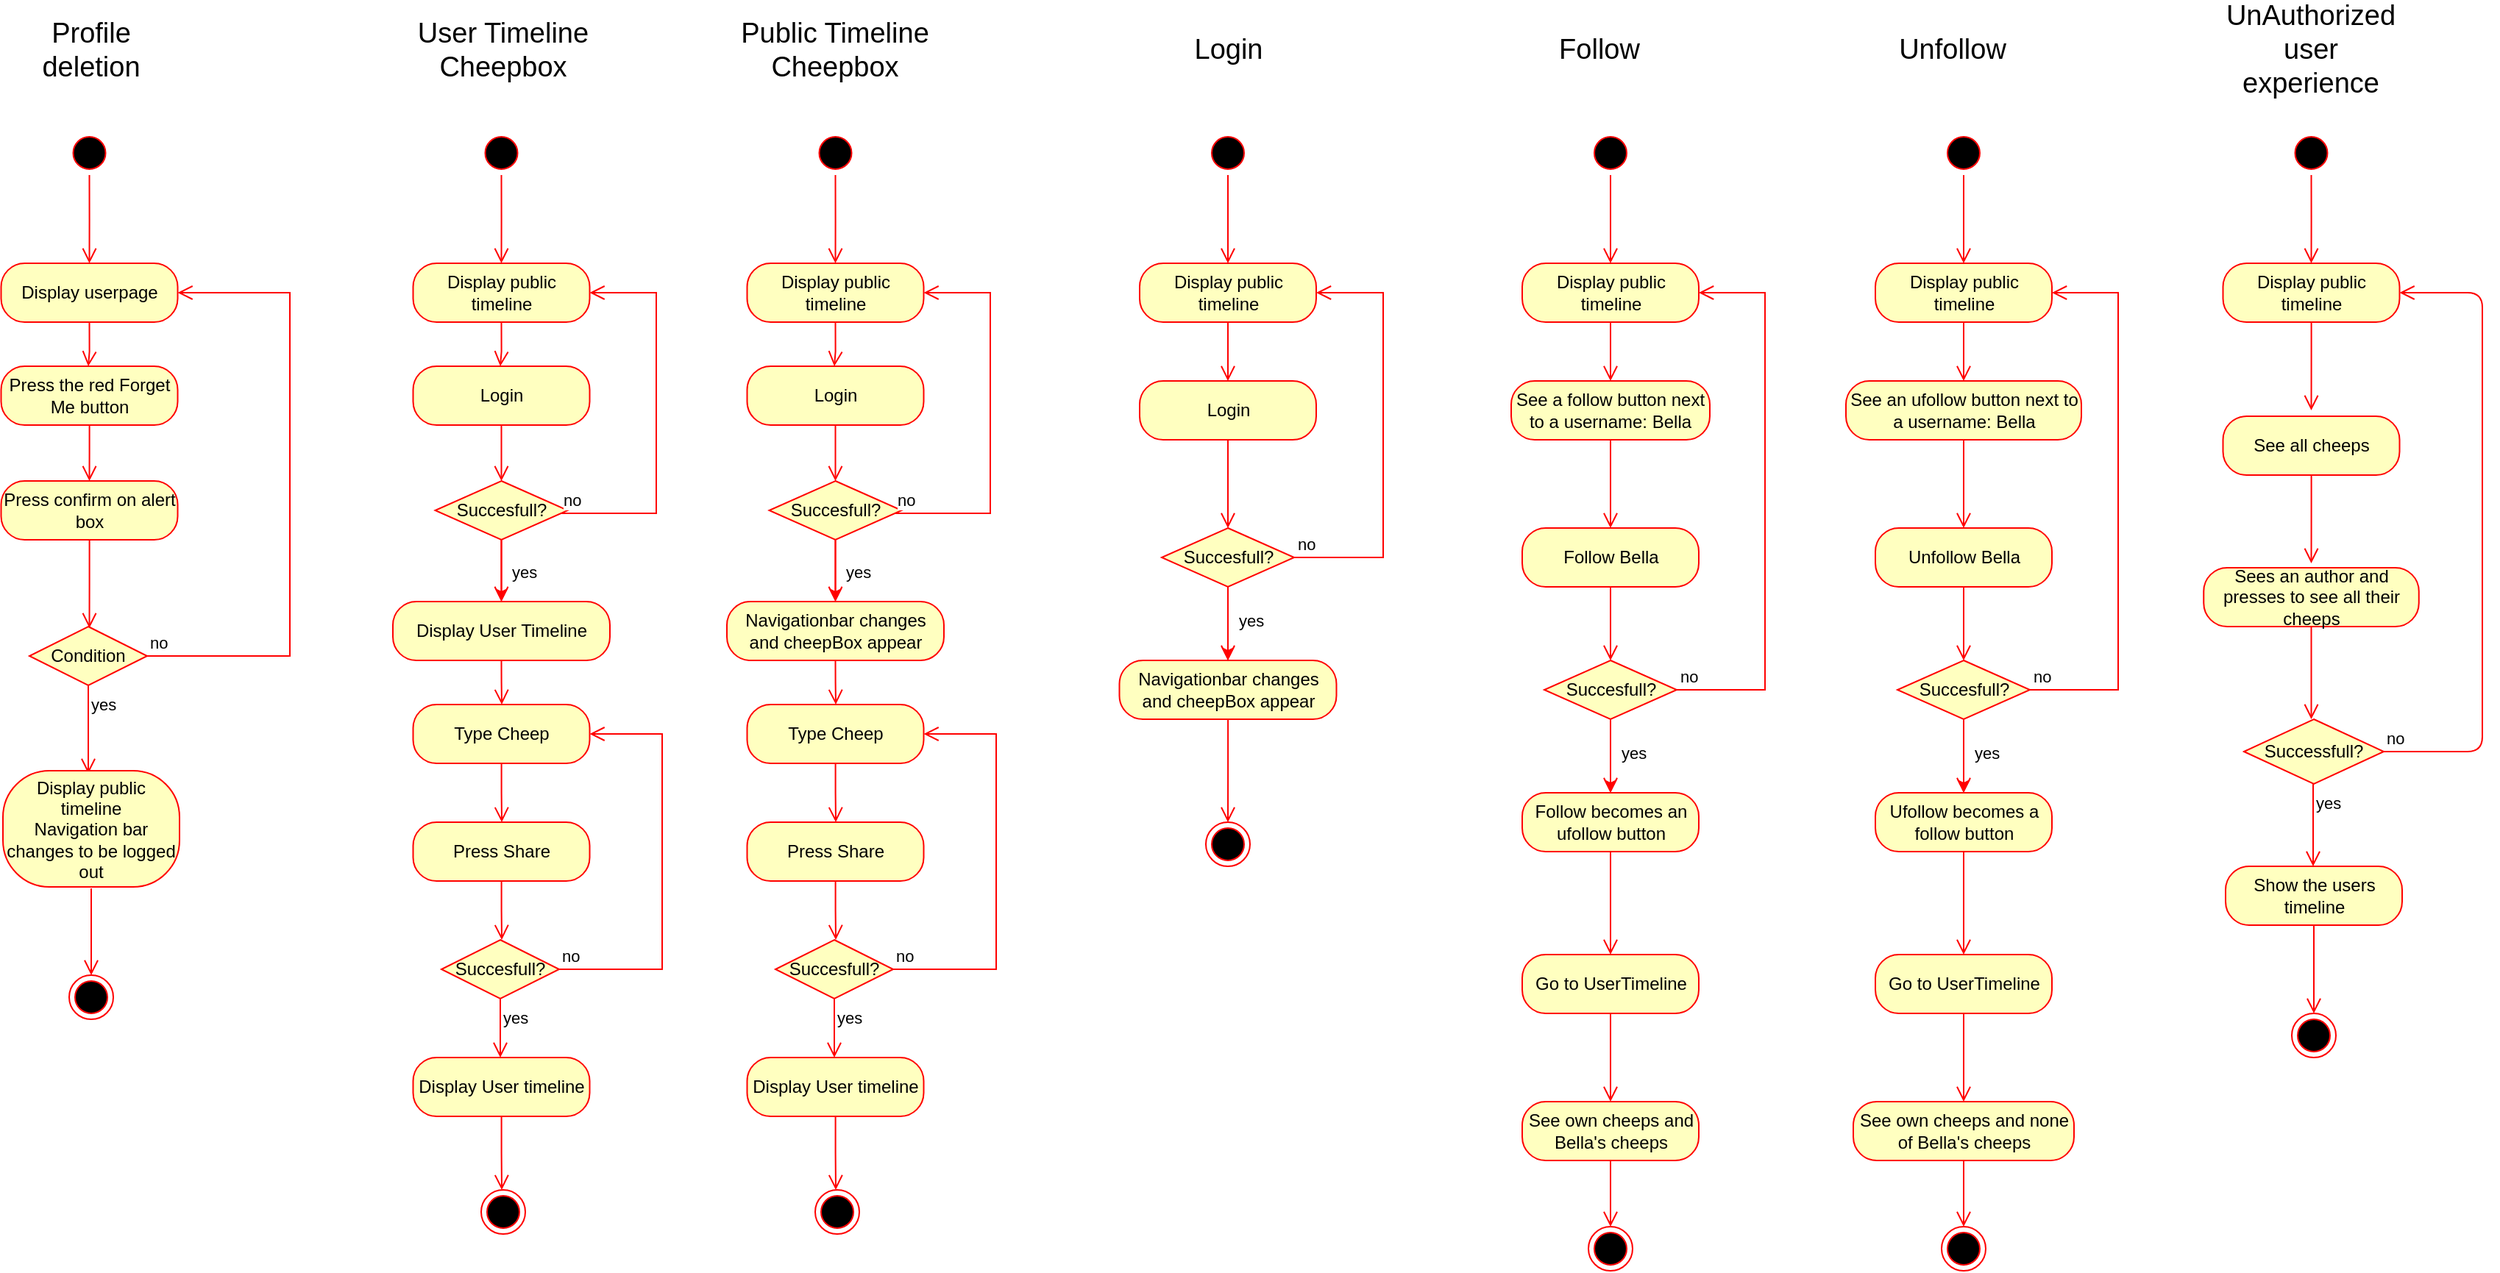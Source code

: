 <mxfile>
    <diagram id="T1P9fpR9Zt5OswFBoEtl" name="Page-1">
        <mxGraphModel dx="2289" dy="408" grid="1" gridSize="10" guides="1" tooltips="1" connect="1" arrows="1" fold="1" page="1" pageScale="1" pageWidth="850" pageHeight="1100" math="0" shadow="0">
            <root>
                <mxCell id="0"/>
                <mxCell id="1" parent="0"/>
                <mxCell id="2" value="" style="ellipse;html=1;shape=startState;fillColor=#000000;strokeColor=#ff0000;" parent="1" vertex="1">
                    <mxGeometry x="-87.5" y="396" width="30" height="30" as="geometry"/>
                </mxCell>
                <mxCell id="3" value="" style="edgeStyle=orthogonalEdgeStyle;html=1;verticalAlign=bottom;endArrow=open;endSize=8;strokeColor=#ff0000;rounded=0;" parent="1" source="2" edge="1">
                    <mxGeometry relative="1" as="geometry">
                        <mxPoint x="-72.5" y="486" as="targetPoint"/>
                    </mxGeometry>
                </mxCell>
                <mxCell id="4" style="edgeStyle=orthogonalEdgeStyle;rounded=0;orthogonalLoop=1;jettySize=auto;html=1;exitX=0.5;exitY=1;exitDx=0;exitDy=0;" parent="1" edge="1">
                    <mxGeometry relative="1" as="geometry">
                        <mxPoint x="-72.5" y="536" as="sourcePoint"/>
                        <mxPoint x="-72.5" y="536" as="targetPoint"/>
                    </mxGeometry>
                </mxCell>
                <mxCell id="5" value="Display public timeline" style="rounded=1;whiteSpace=wrap;html=1;arcSize=40;fontColor=#000000;fillColor=#ffffc0;strokeColor=#ff0000;" parent="1" vertex="1">
                    <mxGeometry x="-132.5" y="486" width="120" height="40" as="geometry"/>
                </mxCell>
                <mxCell id="6" value="" style="edgeStyle=orthogonalEdgeStyle;html=1;verticalAlign=bottom;endArrow=open;endSize=8;strokeColor=#ff0000;rounded=0;exitX=0.5;exitY=1;exitDx=0;exitDy=0;" parent="1" source="5" edge="1">
                    <mxGeometry relative="1" as="geometry">
                        <mxPoint x="-72.5" y="566" as="targetPoint"/>
                        <Array as="points">
                            <mxPoint x="-72.5" y="546"/>
                            <mxPoint x="-72.5" y="546"/>
                        </Array>
                    </mxGeometry>
                </mxCell>
                <mxCell id="7" style="edgeStyle=orthogonalEdgeStyle;rounded=0;orthogonalLoop=1;jettySize=auto;html=1;entryX=0.5;entryY=0;entryDx=0;entryDy=0;strokeColor=#FF0000;" parent="1" source="8" target="12" edge="1">
                    <mxGeometry relative="1" as="geometry"/>
                </mxCell>
                <mxCell id="8" value="Succesfull?&lt;br&gt;" style="rhombus;whiteSpace=wrap;html=1;fontColor=#000000;fillColor=#ffffc0;strokeColor=#ff0000;" parent="1" vertex="1">
                    <mxGeometry x="-117.5" y="756" width="90" height="40" as="geometry"/>
                </mxCell>
                <mxCell id="9" value="no" style="edgeStyle=orthogonalEdgeStyle;html=1;align=left;verticalAlign=bottom;endArrow=open;endSize=8;strokeColor=#ff0000;rounded=0;entryX=1;entryY=0.5;entryDx=0;entryDy=0;" parent="1" source="8" target="5" edge="1">
                    <mxGeometry x="-1" relative="1" as="geometry">
                        <mxPoint x="62.5" y="716" as="targetPoint"/>
                        <Array as="points">
                            <mxPoint x="32.5" y="776"/>
                            <mxPoint x="32.5" y="506"/>
                        </Array>
                    </mxGeometry>
                </mxCell>
                <mxCell id="10" value="Follow Bella" style="rounded=1;whiteSpace=wrap;html=1;arcSize=40;fontColor=#000000;fillColor=#ffffc0;strokeColor=#ff0000;" parent="1" vertex="1">
                    <mxGeometry x="-132.5" y="666" width="120" height="40" as="geometry"/>
                </mxCell>
                <mxCell id="11" value="" style="edgeStyle=orthogonalEdgeStyle;html=1;verticalAlign=bottom;endArrow=open;endSize=8;strokeColor=#ff0000;rounded=0;exitX=0.5;exitY=1;exitDx=0;exitDy=0;" parent="1" edge="1">
                    <mxGeometry relative="1" as="geometry">
                        <mxPoint x="-72.5" y="756" as="targetPoint"/>
                        <mxPoint x="-69.441" y="706" as="sourcePoint"/>
                        <Array as="points">
                            <mxPoint x="-72.5" y="726"/>
                            <mxPoint x="-72.5" y="726"/>
                        </Array>
                    </mxGeometry>
                </mxCell>
                <mxCell id="12" value="Follow becomes an ufollow button" style="rounded=1;whiteSpace=wrap;html=1;arcSize=40;fontColor=#000000;fillColor=#ffffc0;strokeColor=#ff0000;" parent="1" vertex="1">
                    <mxGeometry x="-132.5" y="846" width="120" height="40" as="geometry"/>
                </mxCell>
                <mxCell id="13" value="" style="edgeStyle=orthogonalEdgeStyle;html=1;verticalAlign=bottom;endArrow=open;endSize=8;strokeColor=#ff0000;rounded=0;" parent="1" source="12" edge="1">
                    <mxGeometry relative="1" as="geometry">
                        <mxPoint x="-72.5" y="956" as="targetPoint"/>
                    </mxGeometry>
                </mxCell>
                <mxCell id="14" value="yes" style="edgeStyle=orthogonalEdgeStyle;html=1;align=left;verticalAlign=top;endArrow=open;endSize=8;strokeColor=#ff0000;rounded=0;entryX=0.5;entryY=0;entryDx=0;entryDy=0;exitX=0.5;exitY=1;exitDx=0;exitDy=0;" parent="1" source="8" target="12" edge="1">
                    <mxGeometry x="-0.6" y="5" relative="1" as="geometry">
                        <mxPoint x="142.5" y="906" as="targetPoint"/>
                        <mxPoint x="142.5" y="846" as="sourcePoint"/>
                        <mxPoint as="offset"/>
                    </mxGeometry>
                </mxCell>
                <mxCell id="15" value="See a follow button next to a username: Bella" style="rounded=1;whiteSpace=wrap;html=1;arcSize=40;fontColor=#000000;fillColor=#ffffc0;strokeColor=#ff0000;" parent="1" vertex="1">
                    <mxGeometry x="-140" y="566" width="135" height="40" as="geometry"/>
                </mxCell>
                <mxCell id="16" value="" style="edgeStyle=orthogonalEdgeStyle;html=1;verticalAlign=bottom;endArrow=open;endSize=8;strokeColor=#ff0000;rounded=0;" parent="1" source="15" edge="1">
                    <mxGeometry relative="1" as="geometry">
                        <mxPoint x="-72.5" y="666" as="targetPoint"/>
                    </mxGeometry>
                </mxCell>
                <mxCell id="17" value="Go to UserTimeline" style="rounded=1;whiteSpace=wrap;html=1;arcSize=40;fontColor=#000000;fillColor=#ffffc0;strokeColor=#ff0000;" parent="1" vertex="1">
                    <mxGeometry x="-132.5" y="956" width="120" height="40" as="geometry"/>
                </mxCell>
                <mxCell id="18" value="" style="edgeStyle=orthogonalEdgeStyle;html=1;verticalAlign=bottom;endArrow=open;endSize=8;strokeColor=#ff0000;rounded=0;" parent="1" source="17" edge="1">
                    <mxGeometry relative="1" as="geometry">
                        <mxPoint x="-72.5" y="1056" as="targetPoint"/>
                    </mxGeometry>
                </mxCell>
                <mxCell id="19" value="See own cheeps and Bella's cheeps" style="rounded=1;whiteSpace=wrap;html=1;arcSize=40;fontColor=#000000;fillColor=#ffffc0;strokeColor=#ff0000;" parent="1" vertex="1">
                    <mxGeometry x="-132.5" y="1056" width="120" height="40" as="geometry"/>
                </mxCell>
                <mxCell id="20" value="" style="edgeStyle=orthogonalEdgeStyle;html=1;verticalAlign=bottom;endArrow=open;endSize=8;strokeColor=#ff0000;rounded=0;" parent="1" source="19" target="21" edge="1">
                    <mxGeometry relative="1" as="geometry">
                        <mxPoint x="-72.5" y="1156" as="targetPoint"/>
                    </mxGeometry>
                </mxCell>
                <mxCell id="21" value="" style="ellipse;html=1;shape=endState;fillColor=#000000;strokeColor=#ff0000;" parent="1" vertex="1">
                    <mxGeometry x="-87.5" y="1141" width="30" height="30" as="geometry"/>
                </mxCell>
                <mxCell id="22" value="" style="ellipse;html=1;shape=startState;fillColor=#000000;strokeColor=#ff0000;" parent="1" vertex="1">
                    <mxGeometry x="-347.5" y="396" width="30" height="30" as="geometry"/>
                </mxCell>
                <mxCell id="23" value="" style="edgeStyle=orthogonalEdgeStyle;html=1;verticalAlign=bottom;endArrow=open;endSize=8;strokeColor=#ff0000;rounded=0;" parent="1" source="22" edge="1">
                    <mxGeometry relative="1" as="geometry">
                        <mxPoint x="-332.5" y="486" as="targetPoint"/>
                    </mxGeometry>
                </mxCell>
                <mxCell id="24" style="edgeStyle=orthogonalEdgeStyle;rounded=0;orthogonalLoop=1;jettySize=auto;html=1;exitX=0.5;exitY=1;exitDx=0;exitDy=0;" parent="1" edge="1">
                    <mxGeometry relative="1" as="geometry">
                        <mxPoint x="-332.5" y="536" as="sourcePoint"/>
                        <mxPoint x="-332.5" y="536" as="targetPoint"/>
                    </mxGeometry>
                </mxCell>
                <mxCell id="25" value="Display public timeline" style="rounded=1;whiteSpace=wrap;html=1;arcSize=40;fontColor=#000000;fillColor=#ffffc0;strokeColor=#ff0000;" parent="1" vertex="1">
                    <mxGeometry x="-392.5" y="486" width="120" height="40" as="geometry"/>
                </mxCell>
                <mxCell id="26" value="" style="edgeStyle=orthogonalEdgeStyle;html=1;verticalAlign=bottom;endArrow=open;endSize=8;strokeColor=#ff0000;rounded=0;exitX=0.5;exitY=1;exitDx=0;exitDy=0;" parent="1" source="25" edge="1">
                    <mxGeometry relative="1" as="geometry">
                        <mxPoint x="-332.5" y="566" as="targetPoint"/>
                        <Array as="points">
                            <mxPoint x="-332.5" y="546"/>
                            <mxPoint x="-332.5" y="546"/>
                        </Array>
                    </mxGeometry>
                </mxCell>
                <mxCell id="27" style="edgeStyle=orthogonalEdgeStyle;rounded=0;orthogonalLoop=1;jettySize=auto;html=1;entryX=0.5;entryY=0;entryDx=0;entryDy=0;strokeColor=#FF0000;" parent="1" source="28" target="30" edge="1">
                    <mxGeometry relative="1" as="geometry"/>
                </mxCell>
                <mxCell id="28" value="Succesfull?&lt;br&gt;" style="rhombus;whiteSpace=wrap;html=1;fontColor=#000000;fillColor=#ffffc0;strokeColor=#ff0000;" parent="1" vertex="1">
                    <mxGeometry x="-377.5" y="666" width="90" height="40" as="geometry"/>
                </mxCell>
                <mxCell id="29" value="no" style="edgeStyle=orthogonalEdgeStyle;html=1;align=left;verticalAlign=bottom;endArrow=open;endSize=8;strokeColor=#ff0000;rounded=0;entryX=1;entryY=0.5;entryDx=0;entryDy=0;" parent="1" source="28" target="25" edge="1">
                    <mxGeometry x="-1" relative="1" as="geometry">
                        <mxPoint x="-197.5" y="716" as="targetPoint"/>
                        <Array as="points">
                            <mxPoint x="-227" y="686"/>
                            <mxPoint x="-227" y="506"/>
                        </Array>
                    </mxGeometry>
                </mxCell>
                <mxCell id="30" value="Navigationbar changes and cheepBox appear" style="rounded=1;whiteSpace=wrap;html=1;arcSize=40;fontColor=#000000;fillColor=#ffffc0;strokeColor=#ff0000;" parent="1" vertex="1">
                    <mxGeometry x="-406.25" y="756" width="147.5" height="40" as="geometry"/>
                </mxCell>
                <mxCell id="31" value="" style="edgeStyle=orthogonalEdgeStyle;html=1;verticalAlign=bottom;endArrow=open;endSize=8;strokeColor=#ff0000;rounded=0;" parent="1" source="30" edge="1">
                    <mxGeometry relative="1" as="geometry">
                        <mxPoint x="-332.5" y="866" as="targetPoint"/>
                    </mxGeometry>
                </mxCell>
                <mxCell id="32" value="yes" style="edgeStyle=orthogonalEdgeStyle;html=1;align=left;verticalAlign=top;endArrow=open;endSize=8;strokeColor=#ff0000;rounded=0;entryX=0.5;entryY=0;entryDx=0;entryDy=0;exitX=0.5;exitY=1;exitDx=0;exitDy=0;" parent="1" source="28" target="30" edge="1">
                    <mxGeometry x="-0.6" y="5" relative="1" as="geometry">
                        <mxPoint x="-117.5" y="816" as="targetPoint"/>
                        <mxPoint x="-117.5" y="756" as="sourcePoint"/>
                        <mxPoint as="offset"/>
                    </mxGeometry>
                </mxCell>
                <mxCell id="33" value="Login" style="rounded=1;whiteSpace=wrap;html=1;arcSize=40;fontColor=#000000;fillColor=#ffffc0;strokeColor=#ff0000;" parent="1" vertex="1">
                    <mxGeometry x="-392.5" y="566" width="120" height="40" as="geometry"/>
                </mxCell>
                <mxCell id="34" value="" style="edgeStyle=orthogonalEdgeStyle;html=1;verticalAlign=bottom;endArrow=open;endSize=8;strokeColor=#ff0000;rounded=0;" parent="1" source="33" edge="1">
                    <mxGeometry relative="1" as="geometry">
                        <mxPoint x="-332.5" y="666" as="targetPoint"/>
                    </mxGeometry>
                </mxCell>
                <mxCell id="35" value="" style="ellipse;html=1;shape=endState;fillColor=#000000;strokeColor=#ff0000;" parent="1" vertex="1">
                    <mxGeometry x="-347.5" y="866" width="30" height="30" as="geometry"/>
                </mxCell>
                <mxCell id="36" value="" style="ellipse;html=1;shape=startState;fillColor=#000000;strokeColor=#ff0000;" parent="1" vertex="1">
                    <mxGeometry x="-614.25" y="396" width="30" height="30" as="geometry"/>
                </mxCell>
                <mxCell id="37" value="" style="edgeStyle=orthogonalEdgeStyle;html=1;verticalAlign=bottom;endArrow=open;endSize=8;strokeColor=#ff0000;rounded=0;" parent="1" source="36" edge="1">
                    <mxGeometry relative="1" as="geometry">
                        <mxPoint x="-599.25" y="486" as="targetPoint"/>
                    </mxGeometry>
                </mxCell>
                <mxCell id="38" style="edgeStyle=orthogonalEdgeStyle;rounded=0;orthogonalLoop=1;jettySize=auto;html=1;exitX=0.5;exitY=1;exitDx=0;exitDy=0;" parent="1" edge="1">
                    <mxGeometry relative="1" as="geometry">
                        <mxPoint x="-599.25" y="536" as="sourcePoint"/>
                        <mxPoint x="-599.25" y="536" as="targetPoint"/>
                    </mxGeometry>
                </mxCell>
                <mxCell id="39" value="Display public timeline" style="rounded=1;whiteSpace=wrap;html=1;arcSize=40;fontColor=#000000;fillColor=#ffffc0;strokeColor=#ff0000;" parent="1" vertex="1">
                    <mxGeometry x="-659.25" y="486" width="120" height="40" as="geometry"/>
                </mxCell>
                <mxCell id="40" value="" style="edgeStyle=orthogonalEdgeStyle;html=1;verticalAlign=bottom;endArrow=open;endSize=8;strokeColor=#ff0000;rounded=0;exitX=0.5;exitY=1;exitDx=0;exitDy=0;" parent="1" source="39" edge="1">
                    <mxGeometry relative="1" as="geometry">
                        <mxPoint x="-600" y="556" as="targetPoint"/>
                        <Array as="points">
                            <mxPoint x="-599.25" y="546"/>
                            <mxPoint x="-599.25" y="546"/>
                        </Array>
                    </mxGeometry>
                </mxCell>
                <mxCell id="41" style="edgeStyle=orthogonalEdgeStyle;rounded=0;orthogonalLoop=1;jettySize=auto;html=1;entryX=0.5;entryY=0;entryDx=0;entryDy=0;strokeColor=#FF0000;" parent="1" source="42" target="44" edge="1">
                    <mxGeometry relative="1" as="geometry"/>
                </mxCell>
                <mxCell id="42" value="Succesfull?&lt;br&gt;" style="rhombus;whiteSpace=wrap;html=1;fontColor=#000000;fillColor=#ffffc0;strokeColor=#ff0000;" parent="1" vertex="1">
                    <mxGeometry x="-644.25" y="634" width="90" height="40" as="geometry"/>
                </mxCell>
                <mxCell id="43" value="no" style="edgeStyle=orthogonalEdgeStyle;html=1;align=left;verticalAlign=bottom;endArrow=open;endSize=8;strokeColor=#ff0000;rounded=0;entryX=1;entryY=0.5;entryDx=0;entryDy=0;" parent="1" source="42" target="39" edge="1">
                    <mxGeometry x="-1" relative="1" as="geometry">
                        <mxPoint x="-464.25" y="716" as="targetPoint"/>
                        <Array as="points">
                            <mxPoint x="-494" y="656"/>
                            <mxPoint x="-494" y="506"/>
                        </Array>
                    </mxGeometry>
                </mxCell>
                <mxCell id="44" value="Navigationbar changes and cheepBox appear" style="rounded=1;whiteSpace=wrap;html=1;arcSize=40;fontColor=#000000;fillColor=#ffffc0;strokeColor=#ff0000;" parent="1" vertex="1">
                    <mxGeometry x="-673" y="716" width="147.5" height="40" as="geometry"/>
                </mxCell>
                <mxCell id="45" value="yes" style="edgeStyle=orthogonalEdgeStyle;html=1;align=left;verticalAlign=top;endArrow=open;endSize=8;strokeColor=#ff0000;rounded=0;entryX=0.5;entryY=0;entryDx=0;entryDy=0;exitX=0.5;exitY=1;exitDx=0;exitDy=0;" parent="1" source="42" target="44" edge="1">
                    <mxGeometry x="-0.6" y="5" relative="1" as="geometry">
                        <mxPoint x="-384.25" y="816" as="targetPoint"/>
                        <mxPoint x="-384.25" y="756" as="sourcePoint"/>
                        <mxPoint as="offset"/>
                    </mxGeometry>
                </mxCell>
                <mxCell id="46" value="Login" style="rounded=1;whiteSpace=wrap;html=1;arcSize=40;fontColor=#000000;fillColor=#ffffc0;strokeColor=#ff0000;" parent="1" vertex="1">
                    <mxGeometry x="-659.25" y="556" width="120" height="40" as="geometry"/>
                </mxCell>
                <mxCell id="47" value="" style="edgeStyle=orthogonalEdgeStyle;html=1;verticalAlign=bottom;endArrow=open;endSize=8;strokeColor=#ff0000;rounded=0;entryX=0.5;entryY=0;entryDx=0;entryDy=0;" parent="1" source="46" target="42" edge="1">
                    <mxGeometry relative="1" as="geometry">
                        <mxPoint x="-599.25" y="666" as="targetPoint"/>
                    </mxGeometry>
                </mxCell>
                <mxCell id="48" value="Type Cheep" style="rounded=1;whiteSpace=wrap;html=1;arcSize=40;fontColor=#000000;fillColor=#ffffc0;strokeColor=#ff0000;" parent="1" vertex="1">
                    <mxGeometry x="-659.25" y="786" width="120" height="40" as="geometry"/>
                </mxCell>
                <mxCell id="49" value="" style="edgeStyle=orthogonalEdgeStyle;html=1;verticalAlign=bottom;endArrow=open;endSize=8;strokeColor=#ff0000;rounded=0;" parent="1" source="48" edge="1">
                    <mxGeometry relative="1" as="geometry">
                        <mxPoint x="-599" y="866" as="targetPoint"/>
                    </mxGeometry>
                </mxCell>
                <mxCell id="50" value="" style="edgeStyle=orthogonalEdgeStyle;html=1;verticalAlign=bottom;endArrow=open;endSize=8;strokeColor=#ff0000;rounded=0;exitX=0.5;exitY=1;exitDx=0;exitDy=0;" parent="1" source="44" edge="1">
                    <mxGeometry relative="1" as="geometry">
                        <mxPoint x="-599" y="786" as="targetPoint"/>
                        <mxPoint x="-480" y="826" as="sourcePoint"/>
                    </mxGeometry>
                </mxCell>
                <mxCell id="51" value="Press Share" style="rounded=1;whiteSpace=wrap;html=1;arcSize=40;fontColor=#000000;fillColor=#ffffc0;strokeColor=#ff0000;" parent="1" vertex="1">
                    <mxGeometry x="-659.25" y="866" width="120" height="40" as="geometry"/>
                </mxCell>
                <mxCell id="52" value="" style="edgeStyle=orthogonalEdgeStyle;html=1;verticalAlign=bottom;endArrow=open;endSize=8;strokeColor=#ff0000;rounded=0;" parent="1" source="51" edge="1">
                    <mxGeometry relative="1" as="geometry">
                        <mxPoint x="-599" y="946" as="targetPoint"/>
                    </mxGeometry>
                </mxCell>
                <mxCell id="53" value="Succesfull?" style="rhombus;whiteSpace=wrap;html=1;fontColor=#000000;fillColor=#ffffc0;strokeColor=#ff0000;" parent="1" vertex="1">
                    <mxGeometry x="-640" y="946" width="80" height="40" as="geometry"/>
                </mxCell>
                <mxCell id="54" value="no" style="edgeStyle=orthogonalEdgeStyle;html=1;align=left;verticalAlign=bottom;endArrow=open;endSize=8;strokeColor=#ff0000;rounded=0;entryX=1;entryY=0.5;entryDx=0;entryDy=0;" parent="1" source="53" target="48" edge="1">
                    <mxGeometry x="-1" relative="1" as="geometry">
                        <mxPoint x="-460" y="966" as="targetPoint"/>
                        <Array as="points">
                            <mxPoint x="-490" y="966"/>
                            <mxPoint x="-490" y="806"/>
                        </Array>
                    </mxGeometry>
                </mxCell>
                <mxCell id="55" value="yes" style="edgeStyle=orthogonalEdgeStyle;html=1;align=left;verticalAlign=top;endArrow=open;endSize=8;strokeColor=#ff0000;rounded=0;" parent="1" source="53" edge="1">
                    <mxGeometry x="-1" relative="1" as="geometry">
                        <mxPoint x="-600" y="1026" as="targetPoint"/>
                    </mxGeometry>
                </mxCell>
                <mxCell id="56" value="Display User timeline" style="rounded=1;whiteSpace=wrap;html=1;arcSize=40;fontColor=#000000;fillColor=#ffffc0;strokeColor=#ff0000;" parent="1" vertex="1">
                    <mxGeometry x="-659.25" y="1026" width="120" height="40" as="geometry"/>
                </mxCell>
                <mxCell id="57" value="" style="edgeStyle=orthogonalEdgeStyle;html=1;verticalAlign=bottom;endArrow=open;endSize=8;strokeColor=#ff0000;rounded=0;" parent="1" source="56" edge="1">
                    <mxGeometry relative="1" as="geometry">
                        <mxPoint x="-599" y="1116" as="targetPoint"/>
                    </mxGeometry>
                </mxCell>
                <mxCell id="58" value="" style="ellipse;html=1;shape=endState;fillColor=#000000;strokeColor=#ff0000;" parent="1" vertex="1">
                    <mxGeometry x="-613" y="1116" width="30" height="30" as="geometry"/>
                </mxCell>
                <mxCell id="59" value="" style="ellipse;html=1;shape=startState;fillColor=#000000;strokeColor=#ff0000;" parent="1" vertex="1">
                    <mxGeometry x="-841.25" y="396" width="30" height="30" as="geometry"/>
                </mxCell>
                <mxCell id="60" value="" style="edgeStyle=orthogonalEdgeStyle;html=1;verticalAlign=bottom;endArrow=open;endSize=8;strokeColor=#ff0000;rounded=0;" parent="1" source="59" edge="1">
                    <mxGeometry relative="1" as="geometry">
                        <mxPoint x="-826.25" y="486" as="targetPoint"/>
                    </mxGeometry>
                </mxCell>
                <mxCell id="61" style="edgeStyle=orthogonalEdgeStyle;rounded=0;orthogonalLoop=1;jettySize=auto;html=1;exitX=0.5;exitY=1;exitDx=0;exitDy=0;" parent="1" edge="1">
                    <mxGeometry relative="1" as="geometry">
                        <mxPoint x="-826.25" y="536" as="sourcePoint"/>
                        <mxPoint x="-826.25" y="536" as="targetPoint"/>
                    </mxGeometry>
                </mxCell>
                <mxCell id="62" value="Display public timeline" style="rounded=1;whiteSpace=wrap;html=1;arcSize=40;fontColor=#000000;fillColor=#ffffc0;strokeColor=#ff0000;" parent="1" vertex="1">
                    <mxGeometry x="-886.25" y="486" width="120" height="40" as="geometry"/>
                </mxCell>
                <mxCell id="63" value="" style="edgeStyle=orthogonalEdgeStyle;html=1;verticalAlign=bottom;endArrow=open;endSize=8;strokeColor=#ff0000;rounded=0;exitX=0.5;exitY=1;exitDx=0;exitDy=0;" parent="1" source="62" edge="1">
                    <mxGeometry relative="1" as="geometry">
                        <mxPoint x="-827" y="556" as="targetPoint"/>
                        <Array as="points">
                            <mxPoint x="-826.25" y="546"/>
                            <mxPoint x="-826.25" y="546"/>
                        </Array>
                    </mxGeometry>
                </mxCell>
                <mxCell id="64" style="edgeStyle=orthogonalEdgeStyle;rounded=0;orthogonalLoop=1;jettySize=auto;html=1;entryX=0.5;entryY=0;entryDx=0;entryDy=0;strokeColor=#FF0000;" parent="1" source="65" target="67" edge="1">
                    <mxGeometry relative="1" as="geometry"/>
                </mxCell>
                <mxCell id="65" value="Succesfull?&lt;br&gt;" style="rhombus;whiteSpace=wrap;html=1;fontColor=#000000;fillColor=#ffffc0;strokeColor=#ff0000;" parent="1" vertex="1">
                    <mxGeometry x="-871.25" y="634" width="90" height="40" as="geometry"/>
                </mxCell>
                <mxCell id="66" value="no" style="edgeStyle=orthogonalEdgeStyle;html=1;align=left;verticalAlign=bottom;endArrow=open;endSize=8;strokeColor=#ff0000;rounded=0;entryX=1;entryY=0.5;entryDx=0;entryDy=0;" parent="1" source="65" target="62" edge="1">
                    <mxGeometry x="-1" relative="1" as="geometry">
                        <mxPoint x="-691.25" y="716" as="targetPoint"/>
                        <Array as="points">
                            <mxPoint x="-721" y="656"/>
                            <mxPoint x="-721" y="506"/>
                        </Array>
                    </mxGeometry>
                </mxCell>
                <mxCell id="67" value="Display User Timeline" style="rounded=1;whiteSpace=wrap;html=1;arcSize=40;fontColor=#000000;fillColor=#ffffc0;strokeColor=#ff0000;" parent="1" vertex="1">
                    <mxGeometry x="-900" y="716" width="147.5" height="40" as="geometry"/>
                </mxCell>
                <mxCell id="68" value="yes" style="edgeStyle=orthogonalEdgeStyle;html=1;align=left;verticalAlign=top;endArrow=open;endSize=8;strokeColor=#ff0000;rounded=0;entryX=0.5;entryY=0;entryDx=0;entryDy=0;exitX=0.5;exitY=1;exitDx=0;exitDy=0;" parent="1" source="65" target="67" edge="1">
                    <mxGeometry x="-0.6" y="5" relative="1" as="geometry">
                        <mxPoint x="-611.25" y="816" as="targetPoint"/>
                        <mxPoint x="-611.25" y="756" as="sourcePoint"/>
                        <mxPoint as="offset"/>
                    </mxGeometry>
                </mxCell>
                <mxCell id="69" value="Login" style="rounded=1;whiteSpace=wrap;html=1;arcSize=40;fontColor=#000000;fillColor=#ffffc0;strokeColor=#ff0000;" parent="1" vertex="1">
                    <mxGeometry x="-886.25" y="556" width="120" height="40" as="geometry"/>
                </mxCell>
                <mxCell id="70" value="" style="edgeStyle=orthogonalEdgeStyle;html=1;verticalAlign=bottom;endArrow=open;endSize=8;strokeColor=#ff0000;rounded=0;entryX=0.5;entryY=0;entryDx=0;entryDy=0;" parent="1" source="69" target="65" edge="1">
                    <mxGeometry relative="1" as="geometry">
                        <mxPoint x="-826.25" y="666" as="targetPoint"/>
                    </mxGeometry>
                </mxCell>
                <mxCell id="71" value="Type Cheep" style="rounded=1;whiteSpace=wrap;html=1;arcSize=40;fontColor=#000000;fillColor=#ffffc0;strokeColor=#ff0000;" parent="1" vertex="1">
                    <mxGeometry x="-886.25" y="786" width="120" height="40" as="geometry"/>
                </mxCell>
                <mxCell id="72" value="" style="edgeStyle=orthogonalEdgeStyle;html=1;verticalAlign=bottom;endArrow=open;endSize=8;strokeColor=#ff0000;rounded=0;" parent="1" source="71" edge="1">
                    <mxGeometry relative="1" as="geometry">
                        <mxPoint x="-826" y="866" as="targetPoint"/>
                    </mxGeometry>
                </mxCell>
                <mxCell id="73" value="" style="edgeStyle=orthogonalEdgeStyle;html=1;verticalAlign=bottom;endArrow=open;endSize=8;strokeColor=#ff0000;rounded=0;exitX=0.5;exitY=1;exitDx=0;exitDy=0;" parent="1" source="67" edge="1">
                    <mxGeometry relative="1" as="geometry">
                        <mxPoint x="-826" y="786" as="targetPoint"/>
                        <mxPoint x="-707" y="826" as="sourcePoint"/>
                    </mxGeometry>
                </mxCell>
                <mxCell id="74" value="Press Share" style="rounded=1;whiteSpace=wrap;html=1;arcSize=40;fontColor=#000000;fillColor=#ffffc0;strokeColor=#ff0000;" parent="1" vertex="1">
                    <mxGeometry x="-886.25" y="866" width="120" height="40" as="geometry"/>
                </mxCell>
                <mxCell id="75" value="" style="edgeStyle=orthogonalEdgeStyle;html=1;verticalAlign=bottom;endArrow=open;endSize=8;strokeColor=#ff0000;rounded=0;" parent="1" source="74" edge="1">
                    <mxGeometry relative="1" as="geometry">
                        <mxPoint x="-826" y="946" as="targetPoint"/>
                    </mxGeometry>
                </mxCell>
                <mxCell id="76" value="Succesfull?" style="rhombus;whiteSpace=wrap;html=1;fontColor=#000000;fillColor=#ffffc0;strokeColor=#ff0000;" parent="1" vertex="1">
                    <mxGeometry x="-867" y="946" width="80" height="40" as="geometry"/>
                </mxCell>
                <mxCell id="77" value="no" style="edgeStyle=orthogonalEdgeStyle;html=1;align=left;verticalAlign=bottom;endArrow=open;endSize=8;strokeColor=#ff0000;rounded=0;entryX=1;entryY=0.5;entryDx=0;entryDy=0;" parent="1" source="76" target="71" edge="1">
                    <mxGeometry x="-1" relative="1" as="geometry">
                        <mxPoint x="-687" y="966" as="targetPoint"/>
                        <Array as="points">
                            <mxPoint x="-717" y="966"/>
                            <mxPoint x="-717" y="806"/>
                        </Array>
                    </mxGeometry>
                </mxCell>
                <mxCell id="78" value="yes" style="edgeStyle=orthogonalEdgeStyle;html=1;align=left;verticalAlign=top;endArrow=open;endSize=8;strokeColor=#ff0000;rounded=0;" parent="1" source="76" edge="1">
                    <mxGeometry x="-1" relative="1" as="geometry">
                        <mxPoint x="-827" y="1026" as="targetPoint"/>
                    </mxGeometry>
                </mxCell>
                <mxCell id="79" value="Display User timeline" style="rounded=1;whiteSpace=wrap;html=1;arcSize=40;fontColor=#000000;fillColor=#ffffc0;strokeColor=#ff0000;" parent="1" vertex="1">
                    <mxGeometry x="-886.25" y="1026" width="120" height="40" as="geometry"/>
                </mxCell>
                <mxCell id="80" value="" style="edgeStyle=orthogonalEdgeStyle;html=1;verticalAlign=bottom;endArrow=open;endSize=8;strokeColor=#ff0000;rounded=0;" parent="1" source="79" edge="1">
                    <mxGeometry relative="1" as="geometry">
                        <mxPoint x="-826" y="1116" as="targetPoint"/>
                    </mxGeometry>
                </mxCell>
                <mxCell id="81" value="" style="ellipse;html=1;shape=endState;fillColor=#000000;strokeColor=#ff0000;" parent="1" vertex="1">
                    <mxGeometry x="-840" y="1116" width="30" height="30" as="geometry"/>
                </mxCell>
                <mxCell id="82" value="&lt;font style=&quot;font-size: 19px;&quot;&gt;User Timeline Cheepbox&lt;/font&gt;" style="text;html=1;strokeColor=none;fillColor=none;align=center;verticalAlign=middle;whiteSpace=wrap;rounded=0;" parent="1" vertex="1">
                    <mxGeometry x="-885" y="326" width="120" height="30" as="geometry"/>
                </mxCell>
                <mxCell id="83" value="&lt;font style=&quot;font-size: 19px;&quot;&gt;Public Timeline Cheepbox&lt;/font&gt;" style="text;html=1;strokeColor=none;fillColor=none;align=center;verticalAlign=middle;whiteSpace=wrap;rounded=0;" parent="1" vertex="1">
                    <mxGeometry x="-665.75" y="326" width="133" height="30" as="geometry"/>
                </mxCell>
                <mxCell id="84" value="&lt;font style=&quot;font-size: 19px;&quot;&gt;Login&lt;/font&gt;" style="text;html=1;strokeColor=none;fillColor=none;align=center;verticalAlign=middle;whiteSpace=wrap;rounded=0;" parent="1" vertex="1">
                    <mxGeometry x="-392.5" y="326" width="120" height="30" as="geometry"/>
                </mxCell>
                <mxCell id="85" value="&lt;font style=&quot;font-size: 19px;&quot;&gt;Follow&lt;/font&gt;" style="text;html=1;strokeColor=none;fillColor=none;align=center;verticalAlign=middle;whiteSpace=wrap;rounded=0;" parent="1" vertex="1">
                    <mxGeometry x="-140" y="326" width="120" height="30" as="geometry"/>
                </mxCell>
                <mxCell id="86" value="" style="ellipse;html=1;shape=startState;fillColor=#000000;strokeColor=#ff0000;" parent="1" vertex="1">
                    <mxGeometry x="152.5" y="396" width="30" height="30" as="geometry"/>
                </mxCell>
                <mxCell id="87" value="" style="edgeStyle=orthogonalEdgeStyle;html=1;verticalAlign=bottom;endArrow=open;endSize=8;strokeColor=#ff0000;rounded=0;" parent="1" source="86" edge="1">
                    <mxGeometry relative="1" as="geometry">
                        <mxPoint x="167.5" y="486" as="targetPoint"/>
                    </mxGeometry>
                </mxCell>
                <mxCell id="88" style="edgeStyle=orthogonalEdgeStyle;rounded=0;orthogonalLoop=1;jettySize=auto;html=1;exitX=0.5;exitY=1;exitDx=0;exitDy=0;" parent="1" edge="1">
                    <mxGeometry relative="1" as="geometry">
                        <mxPoint x="167.5" y="536" as="sourcePoint"/>
                        <mxPoint x="167.5" y="536" as="targetPoint"/>
                    </mxGeometry>
                </mxCell>
                <mxCell id="89" value="Display public timeline" style="rounded=1;whiteSpace=wrap;html=1;arcSize=40;fontColor=#000000;fillColor=#ffffc0;strokeColor=#ff0000;" parent="1" vertex="1">
                    <mxGeometry x="107.5" y="486" width="120" height="40" as="geometry"/>
                </mxCell>
                <mxCell id="90" value="" style="edgeStyle=orthogonalEdgeStyle;html=1;verticalAlign=bottom;endArrow=open;endSize=8;strokeColor=#ff0000;rounded=0;exitX=0.5;exitY=1;exitDx=0;exitDy=0;" parent="1" source="89" edge="1">
                    <mxGeometry relative="1" as="geometry">
                        <mxPoint x="167.5" y="566" as="targetPoint"/>
                        <Array as="points">
                            <mxPoint x="167.5" y="546"/>
                            <mxPoint x="167.5" y="546"/>
                        </Array>
                    </mxGeometry>
                </mxCell>
                <mxCell id="91" style="edgeStyle=orthogonalEdgeStyle;rounded=0;orthogonalLoop=1;jettySize=auto;html=1;entryX=0.5;entryY=0;entryDx=0;entryDy=0;strokeColor=#FF0000;" parent="1" source="92" target="96" edge="1">
                    <mxGeometry relative="1" as="geometry"/>
                </mxCell>
                <mxCell id="92" value="Succesfull?&lt;br&gt;" style="rhombus;whiteSpace=wrap;html=1;fontColor=#000000;fillColor=#ffffc0;strokeColor=#ff0000;" parent="1" vertex="1">
                    <mxGeometry x="122.5" y="756" width="90" height="40" as="geometry"/>
                </mxCell>
                <mxCell id="93" value="no" style="edgeStyle=orthogonalEdgeStyle;html=1;align=left;verticalAlign=bottom;endArrow=open;endSize=8;strokeColor=#ff0000;rounded=0;entryX=1;entryY=0.5;entryDx=0;entryDy=0;" parent="1" source="92" target="89" edge="1">
                    <mxGeometry x="-1" relative="1" as="geometry">
                        <mxPoint x="302.5" y="716" as="targetPoint"/>
                        <Array as="points">
                            <mxPoint x="272.5" y="776"/>
                            <mxPoint x="272.5" y="506"/>
                        </Array>
                    </mxGeometry>
                </mxCell>
                <mxCell id="94" value="Unfollow Bella" style="rounded=1;whiteSpace=wrap;html=1;arcSize=40;fontColor=#000000;fillColor=#ffffc0;strokeColor=#ff0000;" parent="1" vertex="1">
                    <mxGeometry x="107.5" y="666" width="120" height="40" as="geometry"/>
                </mxCell>
                <mxCell id="95" value="" style="edgeStyle=orthogonalEdgeStyle;html=1;verticalAlign=bottom;endArrow=open;endSize=8;strokeColor=#ff0000;rounded=0;exitX=0.5;exitY=1;exitDx=0;exitDy=0;" parent="1" edge="1">
                    <mxGeometry relative="1" as="geometry">
                        <mxPoint x="167.5" y="756" as="targetPoint"/>
                        <mxPoint x="170.559" y="706" as="sourcePoint"/>
                        <Array as="points">
                            <mxPoint x="167.5" y="726"/>
                            <mxPoint x="167.5" y="726"/>
                        </Array>
                    </mxGeometry>
                </mxCell>
                <mxCell id="96" value="Ufollow becomes a follow button" style="rounded=1;whiteSpace=wrap;html=1;arcSize=40;fontColor=#000000;fillColor=#ffffc0;strokeColor=#ff0000;" parent="1" vertex="1">
                    <mxGeometry x="107.5" y="846" width="120" height="40" as="geometry"/>
                </mxCell>
                <mxCell id="97" value="" style="edgeStyle=orthogonalEdgeStyle;html=1;verticalAlign=bottom;endArrow=open;endSize=8;strokeColor=#ff0000;rounded=0;" parent="1" source="96" edge="1">
                    <mxGeometry relative="1" as="geometry">
                        <mxPoint x="167.5" y="956" as="targetPoint"/>
                    </mxGeometry>
                </mxCell>
                <mxCell id="98" value="yes" style="edgeStyle=orthogonalEdgeStyle;html=1;align=left;verticalAlign=top;endArrow=open;endSize=8;strokeColor=#ff0000;rounded=0;entryX=0.5;entryY=0;entryDx=0;entryDy=0;exitX=0.5;exitY=1;exitDx=0;exitDy=0;" parent="1" source="92" target="96" edge="1">
                    <mxGeometry x="-0.6" y="5" relative="1" as="geometry">
                        <mxPoint x="382.5" y="906" as="targetPoint"/>
                        <mxPoint x="382.5" y="846" as="sourcePoint"/>
                        <mxPoint as="offset"/>
                    </mxGeometry>
                </mxCell>
                <mxCell id="99" value="See an ufollow button next to a username: Bella" style="rounded=1;whiteSpace=wrap;html=1;arcSize=40;fontColor=#000000;fillColor=#ffffc0;strokeColor=#ff0000;" parent="1" vertex="1">
                    <mxGeometry x="87.5" y="566" width="160" height="40" as="geometry"/>
                </mxCell>
                <mxCell id="100" value="" style="edgeStyle=orthogonalEdgeStyle;html=1;verticalAlign=bottom;endArrow=open;endSize=8;strokeColor=#ff0000;rounded=0;" parent="1" source="99" edge="1">
                    <mxGeometry relative="1" as="geometry">
                        <mxPoint x="167.5" y="666" as="targetPoint"/>
                    </mxGeometry>
                </mxCell>
                <mxCell id="101" value="Go to UserTimeline" style="rounded=1;whiteSpace=wrap;html=1;arcSize=40;fontColor=#000000;fillColor=#ffffc0;strokeColor=#ff0000;" parent="1" vertex="1">
                    <mxGeometry x="107.5" y="956" width="120" height="40" as="geometry"/>
                </mxCell>
                <mxCell id="102" value="" style="edgeStyle=orthogonalEdgeStyle;html=1;verticalAlign=bottom;endArrow=open;endSize=8;strokeColor=#ff0000;rounded=0;" parent="1" source="101" edge="1">
                    <mxGeometry relative="1" as="geometry">
                        <mxPoint x="167.5" y="1056" as="targetPoint"/>
                    </mxGeometry>
                </mxCell>
                <mxCell id="103" value="See own cheeps and none of Bella's cheeps" style="rounded=1;whiteSpace=wrap;html=1;arcSize=40;fontColor=#000000;fillColor=#ffffc0;strokeColor=#ff0000;" parent="1" vertex="1">
                    <mxGeometry x="92.5" y="1056" width="150" height="40" as="geometry"/>
                </mxCell>
                <mxCell id="104" value="" style="edgeStyle=orthogonalEdgeStyle;html=1;verticalAlign=bottom;endArrow=open;endSize=8;strokeColor=#ff0000;rounded=0;" parent="1" source="103" target="105" edge="1">
                    <mxGeometry relative="1" as="geometry">
                        <mxPoint x="167.5" y="1156" as="targetPoint"/>
                    </mxGeometry>
                </mxCell>
                <mxCell id="105" value="" style="ellipse;html=1;shape=endState;fillColor=#000000;strokeColor=#ff0000;" parent="1" vertex="1">
                    <mxGeometry x="152.5" y="1141" width="30" height="30" as="geometry"/>
                </mxCell>
                <mxCell id="106" value="&lt;font style=&quot;font-size: 19px;&quot;&gt;Unfollow&lt;/font&gt;" style="text;html=1;strokeColor=none;fillColor=none;align=center;verticalAlign=middle;whiteSpace=wrap;rounded=0;" parent="1" vertex="1">
                    <mxGeometry x="100" y="326" width="120" height="30" as="geometry"/>
                </mxCell>
                <mxCell id="107" value="" style="ellipse;html=1;shape=startState;fillColor=#000000;strokeColor=#ff0000;" parent="1" vertex="1">
                    <mxGeometry x="-1121.25" y="396" width="30" height="30" as="geometry"/>
                </mxCell>
                <mxCell id="108" value="" style="edgeStyle=orthogonalEdgeStyle;html=1;verticalAlign=bottom;endArrow=open;endSize=8;strokeColor=#ff0000;rounded=0;" parent="1" source="107" edge="1">
                    <mxGeometry relative="1" as="geometry">
                        <mxPoint x="-1106.25" y="486" as="targetPoint"/>
                    </mxGeometry>
                </mxCell>
                <mxCell id="109" style="edgeStyle=orthogonalEdgeStyle;rounded=0;orthogonalLoop=1;jettySize=auto;html=1;exitX=0.5;exitY=1;exitDx=0;exitDy=0;" parent="1" edge="1">
                    <mxGeometry relative="1" as="geometry">
                        <mxPoint x="-1106.25" y="536" as="sourcePoint"/>
                        <mxPoint x="-1106.25" y="536" as="targetPoint"/>
                    </mxGeometry>
                </mxCell>
                <mxCell id="110" value="Display userpage" style="rounded=1;whiteSpace=wrap;html=1;arcSize=40;fontColor=#000000;fillColor=#ffffc0;strokeColor=#ff0000;" parent="1" vertex="1">
                    <mxGeometry x="-1166.25" y="486" width="120" height="40" as="geometry"/>
                </mxCell>
                <mxCell id="111" value="" style="edgeStyle=orthogonalEdgeStyle;html=1;verticalAlign=bottom;endArrow=open;endSize=8;strokeColor=#ff0000;rounded=0;exitX=0.5;exitY=1;exitDx=0;exitDy=0;" parent="1" source="110" edge="1">
                    <mxGeometry relative="1" as="geometry">
                        <mxPoint x="-1107" y="556" as="targetPoint"/>
                        <Array as="points">
                            <mxPoint x="-1106.25" y="546"/>
                            <mxPoint x="-1106.25" y="546"/>
                        </Array>
                    </mxGeometry>
                </mxCell>
                <mxCell id="112" value="Press the red Forget Me button" style="rounded=1;whiteSpace=wrap;html=1;arcSize=40;fontColor=#000000;fillColor=#ffffc0;strokeColor=#ff0000;" parent="1" vertex="1">
                    <mxGeometry x="-1166.25" y="556" width="120" height="40" as="geometry"/>
                </mxCell>
                <mxCell id="113" value="" style="edgeStyle=orthogonalEdgeStyle;html=1;verticalAlign=bottom;endArrow=open;endSize=8;strokeColor=#ff0000;rounded=0;entryX=0.5;entryY=0;entryDx=0;entryDy=0;" parent="1" source="112" edge="1">
                    <mxGeometry relative="1" as="geometry">
                        <mxPoint x="-1106.25" y="634" as="targetPoint"/>
                    </mxGeometry>
                </mxCell>
                <mxCell id="114" value="&lt;font style=&quot;font-size: 19px;&quot;&gt;Profile deletion&lt;/font&gt;" style="text;html=1;strokeColor=none;fillColor=none;align=center;verticalAlign=middle;whiteSpace=wrap;rounded=0;" parent="1" vertex="1">
                    <mxGeometry x="-1165" y="326" width="120" height="30" as="geometry"/>
                </mxCell>
                <mxCell id="115" value="Press confirm on alert box" style="rounded=1;whiteSpace=wrap;html=1;arcSize=40;fontColor=#000000;fillColor=#ffffc0;strokeColor=#ff0000;" parent="1" vertex="1">
                    <mxGeometry x="-1166.25" y="634" width="120" height="40" as="geometry"/>
                </mxCell>
                <mxCell id="116" value="" style="edgeStyle=orthogonalEdgeStyle;html=1;verticalAlign=bottom;endArrow=open;endSize=8;strokeColor=#ff0000;rounded=0;" parent="1" source="115" edge="1">
                    <mxGeometry relative="1" as="geometry">
                        <mxPoint x="-1106.25" y="734" as="targetPoint"/>
                    </mxGeometry>
                </mxCell>
                <mxCell id="117" value="Condition" style="rhombus;whiteSpace=wrap;html=1;fontColor=#000000;fillColor=#ffffc0;strokeColor=#ff0000;" parent="1" vertex="1">
                    <mxGeometry x="-1147" y="733" width="80" height="40" as="geometry"/>
                </mxCell>
                <mxCell id="118" value="no" style="edgeStyle=orthogonalEdgeStyle;html=1;align=left;verticalAlign=bottom;endArrow=open;endSize=8;strokeColor=#ff0000;rounded=0;entryX=1;entryY=0.5;entryDx=0;entryDy=0;" parent="1" source="117" target="110" edge="1">
                    <mxGeometry x="-1" relative="1" as="geometry">
                        <mxPoint x="-967" y="753" as="targetPoint"/>
                        <Array as="points">
                            <mxPoint x="-970" y="753"/>
                            <mxPoint x="-970" y="506"/>
                        </Array>
                    </mxGeometry>
                </mxCell>
                <mxCell id="119" value="yes" style="edgeStyle=orthogonalEdgeStyle;html=1;align=left;verticalAlign=top;endArrow=open;endSize=8;strokeColor=#ff0000;rounded=0;" parent="1" source="117" edge="1">
                    <mxGeometry x="-1" relative="1" as="geometry">
                        <mxPoint x="-1107" y="833" as="targetPoint"/>
                    </mxGeometry>
                </mxCell>
                <mxCell id="120" value="Display public timeline&lt;br&gt;Navigation bar changes to be logged out" style="rounded=1;whiteSpace=wrap;html=1;arcSize=40;fontColor=#000000;fillColor=#ffffc0;strokeColor=#ff0000;" parent="1" vertex="1">
                    <mxGeometry x="-1165" y="831" width="120" height="79" as="geometry"/>
                </mxCell>
                <mxCell id="121" value="" style="edgeStyle=orthogonalEdgeStyle;html=1;verticalAlign=bottom;endArrow=open;endSize=8;strokeColor=#ff0000;rounded=0;" parent="1" edge="1">
                    <mxGeometry relative="1" as="geometry">
                        <mxPoint x="-1105" y="970" as="targetPoint"/>
                        <mxPoint x="-1105" y="911.0" as="sourcePoint"/>
                    </mxGeometry>
                </mxCell>
                <mxCell id="122" value="" style="ellipse;html=1;shape=endState;fillColor=#000000;strokeColor=#ff0000;" parent="1" vertex="1">
                    <mxGeometry x="-1120" y="970" width="30" height="30" as="geometry"/>
                </mxCell>
                <mxCell id="123" value="" style="ellipse;html=1;shape=startState;fillColor=#000000;strokeColor=#ff0000;" parent="1" vertex="1">
                    <mxGeometry x="388.75" y="396" width="30" height="30" as="geometry"/>
                </mxCell>
                <mxCell id="124" value="" style="edgeStyle=orthogonalEdgeStyle;html=1;verticalAlign=bottom;endArrow=open;endSize=8;strokeColor=#ff0000;rounded=0;" parent="1" source="123" edge="1">
                    <mxGeometry relative="1" as="geometry">
                        <mxPoint x="403.75" y="486" as="targetPoint"/>
                    </mxGeometry>
                </mxCell>
                <mxCell id="125" style="edgeStyle=orthogonalEdgeStyle;rounded=0;orthogonalLoop=1;jettySize=auto;html=1;exitX=0.5;exitY=1;exitDx=0;exitDy=0;" parent="1" edge="1">
                    <mxGeometry relative="1" as="geometry">
                        <mxPoint x="403.75" y="536" as="sourcePoint"/>
                        <mxPoint x="403.75" y="536" as="targetPoint"/>
                    </mxGeometry>
                </mxCell>
                <mxCell id="146" value="&lt;font style=&quot;font-size: 19px;&quot;&gt;UnAuthorized user experience&lt;/font&gt;" style="text;html=1;strokeColor=none;fillColor=none;align=center;verticalAlign=middle;whiteSpace=wrap;rounded=0;" parent="1" vertex="1">
                    <mxGeometry x="337.25" y="326" width="133" height="30" as="geometry"/>
                </mxCell>
                <mxCell id="149" value="Display public timeline" style="rounded=1;whiteSpace=wrap;html=1;arcSize=40;fontColor=#000000;fillColor=#ffffc0;strokeColor=#ff0000;" parent="1" vertex="1">
                    <mxGeometry x="343.75" y="486" width="120" height="40" as="geometry"/>
                </mxCell>
                <mxCell id="150" value="" style="edgeStyle=orthogonalEdgeStyle;html=1;verticalAlign=bottom;endArrow=open;endSize=8;strokeColor=#ff0000;" parent="1" source="149" edge="1">
                    <mxGeometry relative="1" as="geometry">
                        <mxPoint x="403.75" y="586" as="targetPoint"/>
                    </mxGeometry>
                </mxCell>
                <mxCell id="151" value="See all cheeps" style="rounded=1;whiteSpace=wrap;html=1;arcSize=40;fontColor=#000000;fillColor=#ffffc0;strokeColor=#ff0000;" parent="1" vertex="1">
                    <mxGeometry x="343.75" y="590" width="120" height="40" as="geometry"/>
                </mxCell>
                <mxCell id="152" value="" style="edgeStyle=orthogonalEdgeStyle;html=1;verticalAlign=bottom;endArrow=open;endSize=8;strokeColor=#ff0000;" parent="1" source="151" edge="1">
                    <mxGeometry relative="1" as="geometry">
                        <mxPoint x="403.75" y="690" as="targetPoint"/>
                    </mxGeometry>
                </mxCell>
                <mxCell id="153" value="Sees an author and presses to see all their cheeps" style="rounded=1;whiteSpace=wrap;html=1;arcSize=40;fontColor=#000000;fillColor=#ffffc0;strokeColor=#ff0000;" parent="1" vertex="1">
                    <mxGeometry x="330.63" y="693" width="146.25" height="40" as="geometry"/>
                </mxCell>
                <mxCell id="154" value="" style="edgeStyle=orthogonalEdgeStyle;html=1;verticalAlign=bottom;endArrow=open;endSize=8;strokeColor=#ff0000;" parent="1" source="153" edge="1">
                    <mxGeometry relative="1" as="geometry">
                        <mxPoint x="403.75" y="796" as="targetPoint"/>
                    </mxGeometry>
                </mxCell>
                <mxCell id="157" value="&lt;font color=&quot;#000000&quot;&gt;Successfull?&lt;/font&gt;" style="rhombus;whiteSpace=wrap;html=1;fillColor=#ffffc0;strokeColor=#ff0000;" vertex="1" parent="1">
                    <mxGeometry x="358" y="796" width="95" height="44" as="geometry"/>
                </mxCell>
                <mxCell id="158" value="no" style="edgeStyle=orthogonalEdgeStyle;html=1;align=left;verticalAlign=bottom;endArrow=open;endSize=8;strokeColor=#ff0000;entryX=1;entryY=0.5;entryDx=0;entryDy=0;" edge="1" source="157" parent="1" target="149">
                    <mxGeometry x="-1" relative="1" as="geometry">
                        <mxPoint x="545" y="816" as="targetPoint"/>
                        <Array as="points">
                            <mxPoint x="520" y="818"/>
                            <mxPoint x="520" y="506"/>
                        </Array>
                    </mxGeometry>
                </mxCell>
                <mxCell id="159" value="yes" style="edgeStyle=orthogonalEdgeStyle;html=1;align=left;verticalAlign=top;endArrow=open;endSize=8;strokeColor=#ff0000;" edge="1" source="157" parent="1">
                    <mxGeometry x="-1" relative="1" as="geometry">
                        <mxPoint x="405" y="896" as="targetPoint"/>
                    </mxGeometry>
                </mxCell>
                <mxCell id="160" value="Show the users timeline" style="rounded=1;whiteSpace=wrap;html=1;arcSize=40;fontColor=#000000;fillColor=#ffffc0;strokeColor=#ff0000;" vertex="1" parent="1">
                    <mxGeometry x="345.5" y="896" width="120" height="40" as="geometry"/>
                </mxCell>
                <mxCell id="161" value="" style="edgeStyle=orthogonalEdgeStyle;html=1;verticalAlign=bottom;endArrow=open;endSize=8;strokeColor=#ff0000;fontColor=#000000;" edge="1" source="160" parent="1">
                    <mxGeometry relative="1" as="geometry">
                        <mxPoint x="405.5" y="996" as="targetPoint"/>
                    </mxGeometry>
                </mxCell>
                <mxCell id="162" value="" style="ellipse;html=1;shape=endState;fillColor=#000000;strokeColor=#ff0000;fontColor=#000000;" vertex="1" parent="1">
                    <mxGeometry x="390.5" y="996" width="30" height="30" as="geometry"/>
                </mxCell>
            </root>
        </mxGraphModel>
    </diagram>
</mxfile>